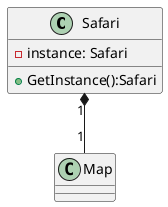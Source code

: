 @startuml

class Safari{
    -instance: Safari
    +GetInstance():Safari

}

Safari "1" *-- "1" Map
@enduml